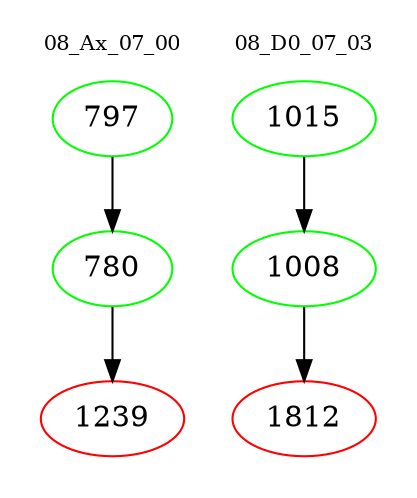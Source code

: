 digraph{
subgraph cluster_0 {
color = white
label = "08_Ax_07_00";
fontsize=10;
T0_797 [label="797", color="green"]
T0_797 -> T0_780 [color="black"]
T0_780 [label="780", color="green"]
T0_780 -> T0_1239 [color="black"]
T0_1239 [label="1239", color="red"]
}
subgraph cluster_1 {
color = white
label = "08_D0_07_03";
fontsize=10;
T1_1015 [label="1015", color="green"]
T1_1015 -> T1_1008 [color="black"]
T1_1008 [label="1008", color="green"]
T1_1008 -> T1_1812 [color="black"]
T1_1812 [label="1812", color="red"]
}
}

